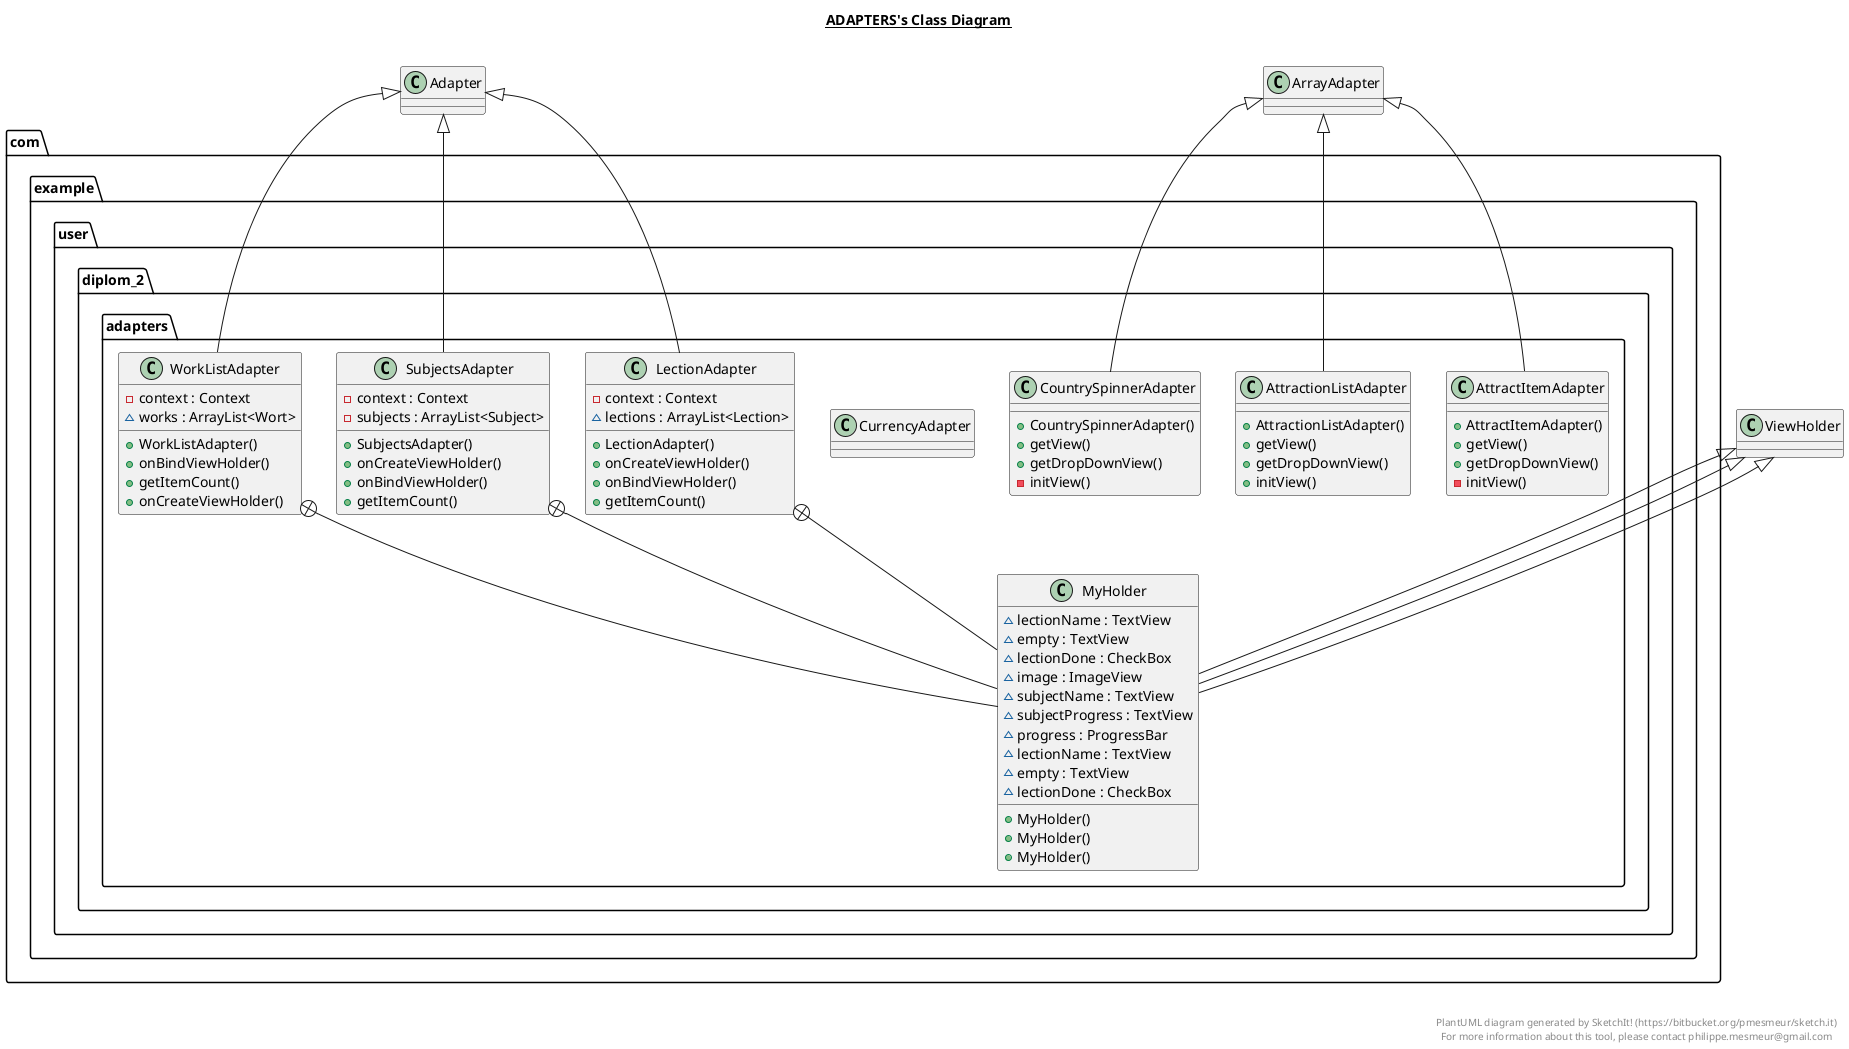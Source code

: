 @startuml

title __ADAPTERS's Class Diagram__\n

  package com.example.user.diplom_2 {
    package com.example.user.diplom_2.adapters {
      class AttractItemAdapter {
          + AttractItemAdapter()
          + getView()
          + getDropDownView()
          - initView()
      }
    }
  }
  

  package com.example.user.diplom_2 {
    package com.example.user.diplom_2.adapters {
      class AttractionListAdapter {
          + AttractionListAdapter()
          + getView()
          + getDropDownView()
          + initView()
      }
    }
  }
  

  package com.example.user.diplom_2 {
    package com.example.user.diplom_2.adapters {
      class CountrySpinnerAdapter {
          + CountrySpinnerAdapter()
          + getView()
          + getDropDownView()
          - initView()
      }
    }
  }
  

  package com.example.user.diplom_2 {
    package com.example.user.diplom_2.adapters {
      class CurrencyAdapter {
      }
    }
  }
  

  package com.example.user.diplom_2 {
    package com.example.user.diplom_2.adapters {
      class LectionAdapter {
          - context : Context
          ~ lections : ArrayList<Lection>
          + LectionAdapter()
          + onCreateViewHolder()
          + onBindViewHolder()
          + getItemCount()
      }
    }
  }
  

  package com.example.user.diplom_2 {
    package com.example.user.diplom_2.adapters {
      class MyHolder {
          ~ lectionName : TextView
          ~ empty : TextView
          ~ lectionDone : CheckBox
          + MyHolder()
      }
    }
  }
  

  package com.example.user.diplom_2 {
    package com.example.user.diplom_2.adapters {
      class SubjectsAdapter {
          - context : Context
          - subjects : ArrayList<Subject>
          + SubjectsAdapter()
          + onCreateViewHolder()
          + onBindViewHolder()
          + getItemCount()
      }
    }
  }
  

  package com.example.user.diplom_2 {
    package com.example.user.diplom_2.adapters {
      class MyHolder {
          ~ image : ImageView
          ~ subjectName : TextView
          ~ subjectProgress : TextView
          ~ progress : ProgressBar
          + MyHolder()
      }
    }
  }
  

  package com.example.user.diplom_2 {
    package com.example.user.diplom_2.adapters {
      class WorkListAdapter {
          - context : Context
          ~ works : ArrayList<Wort>
          + WorkListAdapter()
          + onBindViewHolder()
          + getItemCount()
          + onCreateViewHolder()
      }
    }
  }
  

  package com.example.user.diplom_2 {
    package com.example.user.diplom_2.adapters {
      class MyHolder {
          ~ lectionName : TextView
          ~ empty : TextView
          ~ lectionDone : CheckBox
          + MyHolder()
      }
    }
  }
  

  AttractItemAdapter -up-|> ArrayAdapter
  AttractionListAdapter -up-|> ArrayAdapter
  CountrySpinnerAdapter -up-|> ArrayAdapter
  LectionAdapter -up-|> Adapter
  LectionAdapter +-down- MyHolder
  MyHolder -up-|> ViewHolder
  SubjectsAdapter -up-|> Adapter
  SubjectsAdapter +-down- MyHolder
  MyHolder -up-|> ViewHolder
  WorkListAdapter -up-|> Adapter
  WorkListAdapter +-down- MyHolder
  MyHolder -up-|> ViewHolder


right footer


PlantUML diagram generated by SketchIt! (https://bitbucket.org/pmesmeur/sketch.it)
For more information about this tool, please contact philippe.mesmeur@gmail.com
endfooter

@enduml
